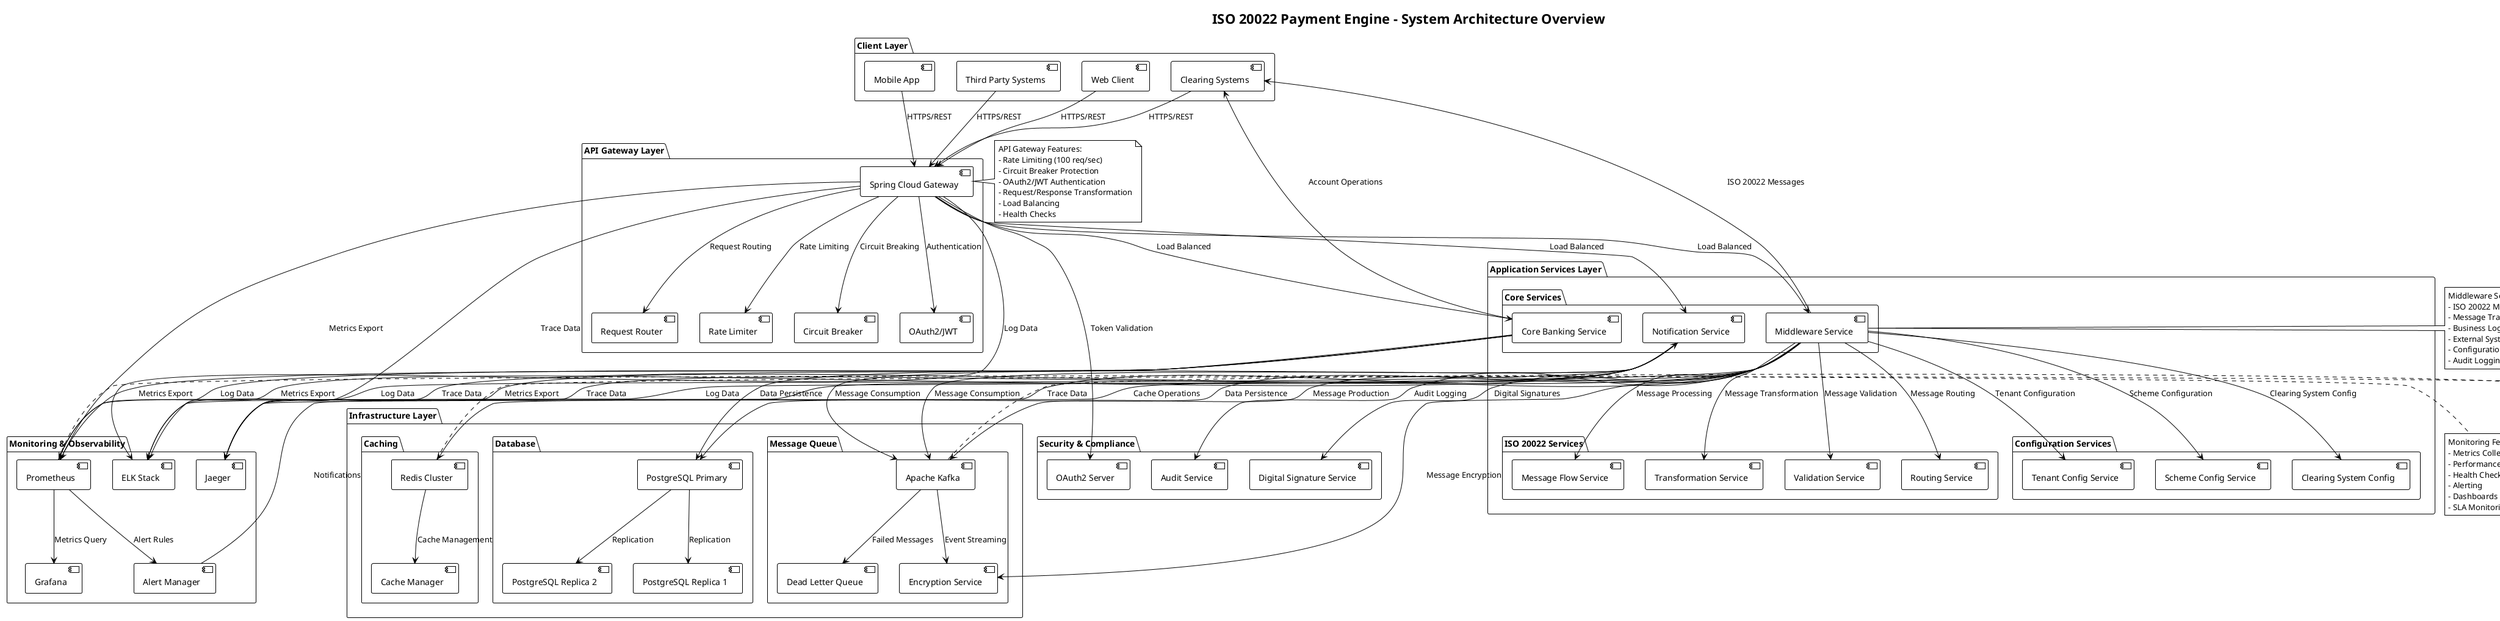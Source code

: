 @startuml SYSTEM_ARCHITECTURE_OVERVIEW
!theme plain
title ISO 20022 Payment Engine - System Architecture Overview

!define RECTANGLE class

package "Client Layer" {
    [Web Client] as WC
    [Mobile App] as MA
    [Third Party Systems] as TPS
    [Clearing Systems] as CS
}

package "API Gateway Layer" {
    [Spring Cloud Gateway] as SCG
    [Rate Limiter] as RL
    [Circuit Breaker] as CB
    [OAuth2/JWT] as OAuth
    [Request Router] as RR
}

package "Application Services Layer" {
    package "Core Services" {
        [Middleware Service] as MS
        [Core Banking Service] as CBS
        [Notification Service] as NS
    }
    
    package "ISO 20022 Services" {
        [Message Flow Service] as MFS
        [Transformation Service] as TS
        [Validation Service] as VS
        [Routing Service] as RS
    }
    
    package "Configuration Services" {
        [Scheme Config Service] as SCS
        [Clearing System Config] as CSC
        [Tenant Config Service] as TCS
    }
}

package "Infrastructure Layer" {
    package "Message Queue" {
        [Apache Kafka] as K
        [Dead Letter Queue] as DLQ
        [Event Streaming] as ES
    }
    
    package "Caching" {
        [Redis Cluster] as RC
        [Cache Manager] as CM
    }
    
    package "Database" {
        [PostgreSQL Primary] as PGP
        [PostgreSQL Replica 1] as PGR1
        [PostgreSQL Replica 2] as PGR2
    }
}

package "Monitoring & Observability" {
    [Prometheus] as P
    [Grafana] as G
    [Jaeger] as J
    [ELK Stack] as ELK
    [Alert Manager] as AM
}

package "Security & Compliance" {
    [OAuth2 Server] as OAuth2S
    [Audit Service] as AS
    [Encryption Service] as ES
    [Digital Signature Service] as DSS
}

' Client connections
WC --> SCG : HTTPS/REST
MA --> SCG : HTTPS/REST
TPS --> SCG : HTTPS/REST
CS --> SCG : HTTPS/REST

' API Gateway internal connections
SCG --> RL : Rate Limiting
SCG --> CB : Circuit Breaking
SCG --> OAuth : Authentication
SCG --> RR : Request Routing

' API Gateway to Services
SCG --> MS : Load Balanced
SCG --> CBS : Load Balanced
SCG --> NS : Load Balanced

' Middleware Service connections
MS --> MFS : Message Processing
MS --> TS : Message Transformation
MS --> VS : Message Validation
MS --> RS : Message Routing
MS --> SCS : Scheme Configuration
MS --> CSC : Clearing System Config
MS --> TCS : Tenant Configuration

' Infrastructure connections
MS --> K : Message Production
MS --> RC : Cache Operations
MS --> PGP : Data Persistence
CBS --> PGP : Data Persistence
NS --> K : Message Consumption

' Database replication
PGP --> PGR1 : Replication
PGP --> PGR2 : Replication

' Kafka connections
K --> DLQ : Failed Messages
K --> ES : Event Streaming
NS --> K : Message Consumption

' Redis connections
RC --> CM : Cache Management

' Monitoring connections
MS --> P : Metrics Export
CBS --> P : Metrics Export
NS --> P : Metrics Export
SCG --> P : Metrics Export

P --> G : Metrics Query
MS --> J : Trace Data
CBS --> J : Trace Data
NS --> J : Trace Data
SCG --> J : Trace Data

MS --> ELK : Log Data
CBS --> ELK : Log Data
NS --> ELK : Log Data
SCG --> ELK : Log Data

P --> AM : Alert Rules
AM --> NS : Notifications

' Security connections
SCG --> OAuth2S : Token Validation
MS --> AS : Audit Logging
MS --> ES : Message Encryption
MS --> DSS : Digital Signatures

' External system connections
MS --> CS : ISO 20022 Messages
CBS --> CS : Account Operations

note right of SCG
API Gateway Features:
- Rate Limiting (100 req/sec)
- Circuit Breaker Protection
- OAuth2/JWT Authentication
- Request/Response Transformation
- Load Balancing
- Health Checks
end note

note right of MS
Middleware Service Features:
- ISO 20022 Message Processing
- Message Transformation
- Business Logic Orchestration
- External System Integration
- Configuration Management
- Audit Logging
end note

note right of K
Kafka Features:
- Message Queuing
- Event Streaming
- Dead Letter Queues
- Topic Management
- Consumer Groups
- Replication & Durability
end note

note right of RC
Redis Features:
- Caching Layer
- Session Storage
- Rate Limiting
- Pub/Sub Messaging
- High Availability
- Performance Optimization
end note

note right of P
Monitoring Features:
- Metrics Collection
- Performance Monitoring
- Health Checks
- Alerting
- Dashboards
- SLA Monitoring
end note

@enduml